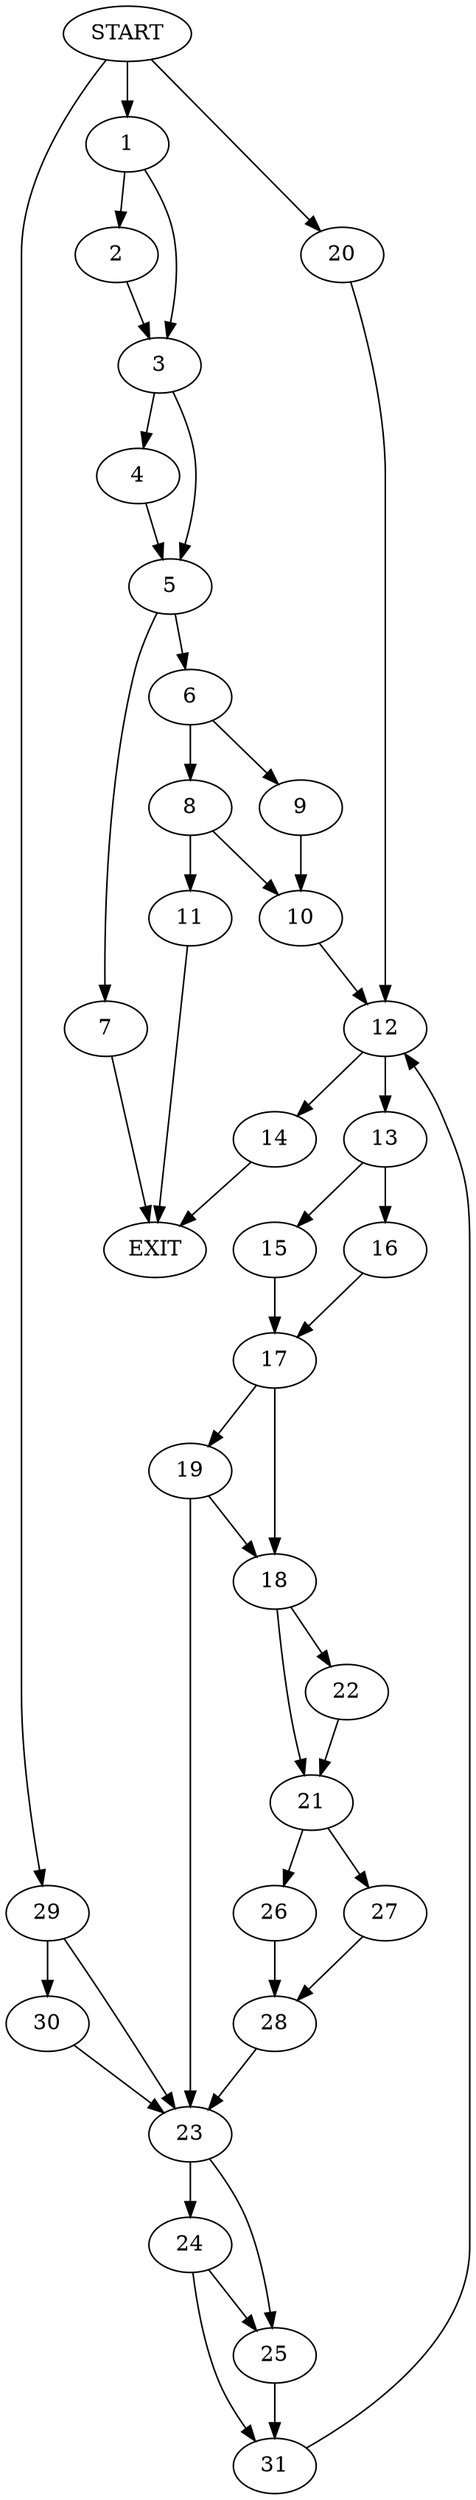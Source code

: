 digraph {
0 [label="START"]
32 [label="EXIT"]
0 -> 1
1 -> 2
1 -> 3
2 -> 3
3 -> 4
3 -> 5
5 -> 6
5 -> 7
4 -> 5
7 -> 32
6 -> 8
6 -> 9
9 -> 10
8 -> 10
8 -> 11
10 -> 12
11 -> 32
12 -> 13
12 -> 14
13 -> 15
13 -> 16
14 -> 32
15 -> 17
16 -> 17
17 -> 18
17 -> 19
0 -> 20
20 -> 12
18 -> 21
18 -> 22
19 -> 23
19 -> 18
23 -> 24
23 -> 25
22 -> 21
21 -> 26
21 -> 27
27 -> 28
26 -> 28
28 -> 23
0 -> 29
29 -> 23
29 -> 30
30 -> 23
25 -> 31
24 -> 25
24 -> 31
31 -> 12
}
